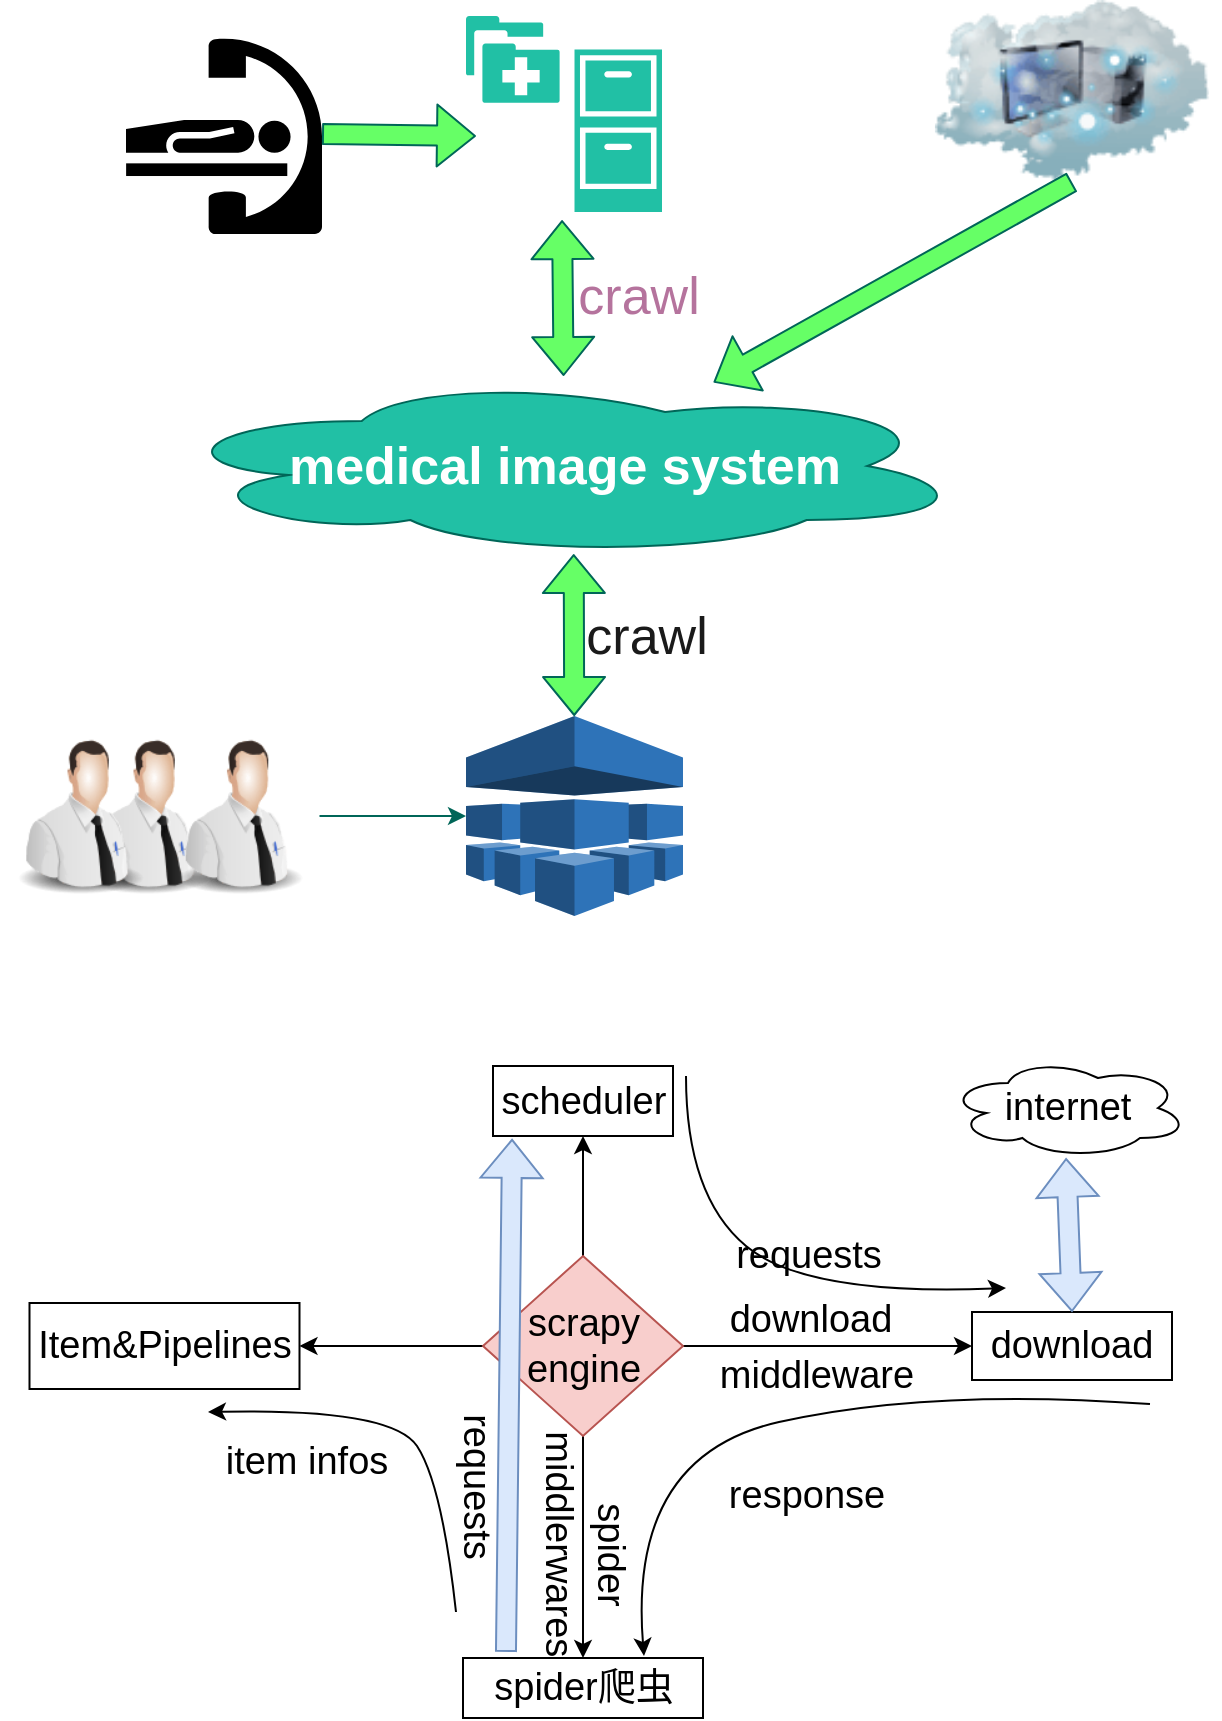 <mxfile version="18.0.6" type="github">
  <diagram id="zpWfCR6iwj-UCEg8vkta" name="Page-1">
    <mxGraphModel dx="868" dy="476" grid="0" gridSize="10" guides="1" tooltips="1" connect="1" arrows="1" fold="1" page="1" pageScale="1" pageWidth="850" pageHeight="1100" math="0" shadow="0">
      <root>
        <mxCell id="0" />
        <mxCell id="1" parent="0" />
        <mxCell id="X0EkLnCOXuJng3iPLUCG-1" value="" style="shape=mxgraph.signs.healthcare.medical_records;html=1;pointerEvents=1;strokeColor=none;verticalLabelPosition=bottom;verticalAlign=top;align=center;fillColor=#21C0A5;fontColor=#5C5C5C;" parent="1" vertex="1">
          <mxGeometry x="400" y="130" width="98" height="98" as="geometry" />
        </mxCell>
        <mxCell id="X0EkLnCOXuJng3iPLUCG-5" value="" style="shape=mxgraph.signs.healthcare.cath_lab;html=1;pointerEvents=1;fillColor=#000000;strokeColor=none;verticalLabelPosition=bottom;verticalAlign=top;align=center;rounded=0;sketch=0;fontColor=#5C5C5C;" parent="1" vertex="1">
          <mxGeometry x="230" y="139" width="98" height="100" as="geometry" />
        </mxCell>
        <mxCell id="X0EkLnCOXuJng3iPLUCG-7" value="" style="shape=flexArrow;endArrow=classic;html=1;rounded=1;sketch=0;fontColor=#5C5C5C;strokeColor=#006658;fillColor=#66FF66;curved=0;exitX=1;exitY=0.5;exitDx=0;exitDy=0;exitPerimeter=0;entryX=0.051;entryY=0.612;entryDx=0;entryDy=0;entryPerimeter=0;" parent="1" source="X0EkLnCOXuJng3iPLUCG-5" target="X0EkLnCOXuJng3iPLUCG-1" edge="1">
          <mxGeometry width="50" height="50" relative="1" as="geometry">
            <mxPoint x="400" y="240" as="sourcePoint" />
            <mxPoint x="370" y="200" as="targetPoint" />
          </mxGeometry>
        </mxCell>
        <mxCell id="X0EkLnCOXuJng3iPLUCG-8" value="&lt;font color=&quot;#FFFFFF&quot;&gt;&lt;b&gt;&lt;font style=&quot;font-size: 26px&quot;&gt;medical image system&lt;/font&gt;&lt;/b&gt;&lt;/font&gt;" style="ellipse;shape=cloud;whiteSpace=wrap;html=1;rounded=0;sketch=0;fontColor=#5C5C5C;strokeColor=#006658;fillColor=#21C0A5;" parent="1" vertex="1">
          <mxGeometry x="246.75" y="310" width="404.5" height="90" as="geometry" />
        </mxCell>
        <mxCell id="X0EkLnCOXuJng3iPLUCG-9" value="" style="shape=flexArrow;endArrow=classic;startArrow=classic;html=1;rounded=1;sketch=0;fontColor=#5C5C5C;strokeColor=#006658;fillColor=#66FF66;curved=0;entryX=0.49;entryY=1.041;entryDx=0;entryDy=0;entryPerimeter=0;" parent="1" source="X0EkLnCOXuJng3iPLUCG-8" target="X0EkLnCOXuJng3iPLUCG-1" edge="1">
          <mxGeometry width="100" height="100" relative="1" as="geometry">
            <mxPoint x="130" y="540" as="sourcePoint" />
            <mxPoint x="230" y="440" as="targetPoint" />
          </mxGeometry>
        </mxCell>
        <mxCell id="X0EkLnCOXuJng3iPLUCG-11" value="" style="shape=flexArrow;endArrow=classic;startArrow=classic;html=1;rounded=1;sketch=0;fontSize=26;fontColor=#FFFFFF;strokeColor=#006658;fillColor=#66FF66;curved=0;entryX=0.512;entryY=0.989;entryDx=0;entryDy=0;entryPerimeter=0;" parent="1" source="X0EkLnCOXuJng3iPLUCG-12" target="X0EkLnCOXuJng3iPLUCG-8" edge="1">
          <mxGeometry width="100" height="100" relative="1" as="geometry">
            <mxPoint x="454" y="470" as="sourcePoint" />
            <mxPoint x="190" y="440" as="targetPoint" />
          </mxGeometry>
        </mxCell>
        <mxCell id="X0EkLnCOXuJng3iPLUCG-12" value="" style="outlineConnect=0;dashed=0;verticalLabelPosition=bottom;verticalAlign=top;align=center;html=1;shape=mxgraph.aws3.machine_learning;fillColor=#2E73B8;gradientColor=none;rounded=0;sketch=0;fontSize=26;fontColor=#FFFFFF;strokeColor=#006658;" parent="1" vertex="1">
          <mxGeometry x="400" y="480" width="108.5" height="100" as="geometry" />
        </mxCell>
        <mxCell id="X0EkLnCOXuJng3iPLUCG-13" value="" style="image;html=1;image=img/lib/clip_art/people/Tech_Man_128x128.png;rounded=0;sketch=0;fontSize=26;fontColor=#FFFFFF;strokeColor=#006658;fillColor=#21C0A5;" parent="1" vertex="1">
          <mxGeometry x="200" y="490" width="80" height="80" as="geometry" />
        </mxCell>
        <mxCell id="X0EkLnCOXuJng3iPLUCG-14" value="" style="image;html=1;image=img/lib/clip_art/people/Tech_Man_128x128.png;rounded=0;sketch=0;fontSize=26;fontColor=#FFFFFF;strokeColor=#006658;fillColor=#21C0A5;" parent="1" vertex="1">
          <mxGeometry x="167" y="490" width="80" height="80" as="geometry" />
        </mxCell>
        <mxCell id="X0EkLnCOXuJng3iPLUCG-16" value="" style="edgeStyle=orthogonalEdgeStyle;curved=0;rounded=1;sketch=0;orthogonalLoop=1;jettySize=auto;html=1;fontSize=26;fontColor=#FFFFFF;strokeColor=#006658;fillColor=#66FF66;" parent="1" source="X0EkLnCOXuJng3iPLUCG-15" target="X0EkLnCOXuJng3iPLUCG-12" edge="1">
          <mxGeometry relative="1" as="geometry" />
        </mxCell>
        <mxCell id="X0EkLnCOXuJng3iPLUCG-15" value="" style="image;html=1;image=img/lib/clip_art/people/Tech_Man_128x128.png;rounded=0;sketch=0;fontSize=26;fontColor=#FFFFFF;strokeColor=#006658;fillColor=#21C0A5;" parent="1" vertex="1">
          <mxGeometry x="246.75" y="490" width="80" height="80" as="geometry" />
        </mxCell>
        <mxCell id="X0EkLnCOXuJng3iPLUCG-17" value="&lt;font color=&quot;#1A1A1A&quot;&gt;crawl&lt;/font&gt;" style="text;html=1;align=center;verticalAlign=middle;resizable=0;points=[];autosize=1;strokeColor=none;fillColor=none;fontSize=26;fontColor=#FFFFFF;" parent="1" vertex="1">
          <mxGeometry x="450" y="420" width="80" height="40" as="geometry" />
        </mxCell>
        <mxCell id="X0EkLnCOXuJng3iPLUCG-18" value="&lt;font color=&quot;#B5739D&quot;&gt;crawl&lt;/font&gt;" style="text;html=1;align=center;verticalAlign=middle;resizable=0;points=[];autosize=1;strokeColor=none;fillColor=none;fontSize=26;fontColor=#1A1A1A;" parent="1" vertex="1">
          <mxGeometry x="446" y="250" width="80" height="40" as="geometry" />
        </mxCell>
        <mxCell id="X0EkLnCOXuJng3iPLUCG-19" value="" style="image;html=1;image=img/lib/clip_art/networking/Cloud_Computer_128x128.png;rounded=0;sketch=0;fontSize=26;fontColor=#B5739D;strokeColor=#006658;fillColor=#21C0A5;" parent="1" vertex="1">
          <mxGeometry x="629" y="122" width="148" height="91" as="geometry" />
        </mxCell>
        <mxCell id="X0EkLnCOXuJng3iPLUCG-20" value="" style="shape=flexArrow;endArrow=classic;html=1;rounded=1;sketch=0;fontSize=26;fontColor=#B5739D;strokeColor=#006658;fillColor=#66FF66;curved=0;exitX=0.5;exitY=1;exitDx=0;exitDy=0;" parent="1" source="X0EkLnCOXuJng3iPLUCG-19" target="X0EkLnCOXuJng3iPLUCG-8" edge="1">
          <mxGeometry width="50" height="50" relative="1" as="geometry">
            <mxPoint x="95" y="352" as="sourcePoint" />
            <mxPoint x="145" y="302" as="targetPoint" />
          </mxGeometry>
        </mxCell>
        <mxCell id="ZSQIsq2KYaw6WXoADdSx-8" style="edgeStyle=orthogonalEdgeStyle;rounded=0;orthogonalLoop=1;jettySize=auto;html=1;exitX=1;exitY=0.5;exitDx=0;exitDy=0;entryX=0;entryY=0.5;entryDx=0;entryDy=0;fontSize=19;" parent="1" source="ZSQIsq2KYaw6WXoADdSx-1" target="ZSQIsq2KYaw6WXoADdSx-5" edge="1">
          <mxGeometry relative="1" as="geometry" />
        </mxCell>
        <mxCell id="ZSQIsq2KYaw6WXoADdSx-11" value="" style="edgeStyle=orthogonalEdgeStyle;rounded=0;orthogonalLoop=1;jettySize=auto;html=1;fontSize=19;" parent="1" source="ZSQIsq2KYaw6WXoADdSx-1" target="ZSQIsq2KYaw6WXoADdSx-2" edge="1">
          <mxGeometry relative="1" as="geometry" />
        </mxCell>
        <mxCell id="ZSQIsq2KYaw6WXoADdSx-12" value="" style="edgeStyle=orthogonalEdgeStyle;rounded=0;orthogonalLoop=1;jettySize=auto;html=1;fontSize=19;" parent="1" source="ZSQIsq2KYaw6WXoADdSx-1" target="ZSQIsq2KYaw6WXoADdSx-6" edge="1">
          <mxGeometry relative="1" as="geometry" />
        </mxCell>
        <mxCell id="ZSQIsq2KYaw6WXoADdSx-13" value="" style="edgeStyle=orthogonalEdgeStyle;rounded=0;orthogonalLoop=1;jettySize=auto;html=1;fontSize=19;" parent="1" source="ZSQIsq2KYaw6WXoADdSx-1" target="ZSQIsq2KYaw6WXoADdSx-3" edge="1">
          <mxGeometry relative="1" as="geometry" />
        </mxCell>
        <mxCell id="ZSQIsq2KYaw6WXoADdSx-1" value="&lt;font style=&quot;font-size: 19px&quot;&gt;scrapy engine&lt;/font&gt;" style="rhombus;whiteSpace=wrap;html=1;fillColor=#f8cecc;strokeColor=#b85450;" parent="1" vertex="1">
          <mxGeometry x="408.5" y="750" width="100" height="90" as="geometry" />
        </mxCell>
        <mxCell id="ZSQIsq2KYaw6WXoADdSx-2" value="scheduler" style="rounded=0;whiteSpace=wrap;html=1;fontSize=19;" parent="1" vertex="1">
          <mxGeometry x="413.5" y="655" width="90" height="35" as="geometry" />
        </mxCell>
        <mxCell id="ZSQIsq2KYaw6WXoADdSx-3" value="Item&amp;amp;Pipelines" style="rounded=0;whiteSpace=wrap;html=1;fontSize=19;" parent="1" vertex="1">
          <mxGeometry x="181.75" y="773.5" width="135" height="43" as="geometry" />
        </mxCell>
        <mxCell id="ZSQIsq2KYaw6WXoADdSx-4" value="internet" style="ellipse;shape=cloud;whiteSpace=wrap;html=1;fontSize=19;" parent="1" vertex="1">
          <mxGeometry x="641" y="651" width="120" height="50" as="geometry" />
        </mxCell>
        <mxCell id="ZSQIsq2KYaw6WXoADdSx-5" value="download" style="rounded=0;whiteSpace=wrap;html=1;fontSize=19;" parent="1" vertex="1">
          <mxGeometry x="653" y="778" width="100" height="34" as="geometry" />
        </mxCell>
        <mxCell id="ZSQIsq2KYaw6WXoADdSx-6" value="spider爬虫" style="rounded=0;whiteSpace=wrap;html=1;fontSize=19;" parent="1" vertex="1">
          <mxGeometry x="398.5" y="951" width="120" height="30" as="geometry" />
        </mxCell>
        <mxCell id="ZSQIsq2KYaw6WXoADdSx-7" value="" style="shape=flexArrow;endArrow=classic;startArrow=classic;html=1;rounded=0;fontSize=19;entryX=0.492;entryY=1;entryDx=0;entryDy=0;entryPerimeter=0;exitX=0.5;exitY=0;exitDx=0;exitDy=0;fillColor=#dae8fc;strokeColor=#6c8ebf;" parent="1" source="ZSQIsq2KYaw6WXoADdSx-5" target="ZSQIsq2KYaw6WXoADdSx-4" edge="1">
          <mxGeometry width="100" height="100" relative="1" as="geometry">
            <mxPoint x="616" y="780" as="sourcePoint" />
            <mxPoint x="716" y="710" as="targetPoint" />
          </mxGeometry>
        </mxCell>
        <mxCell id="ZSQIsq2KYaw6WXoADdSx-9" value="download" style="text;html=1;align=center;verticalAlign=middle;resizable=0;points=[];autosize=1;strokeColor=none;fillColor=none;fontSize=19;" parent="1" vertex="1">
          <mxGeometry x="526" y="768" width="91" height="27" as="geometry" />
        </mxCell>
        <mxCell id="ZSQIsq2KYaw6WXoADdSx-15" value="&amp;nbsp;middlerwares" style="text;html=1;align=center;verticalAlign=middle;resizable=0;points=[];autosize=1;strokeColor=none;fillColor=none;fontSize=19;rotation=90;" parent="1" vertex="1">
          <mxGeometry x="382.5" y="877" width="128" height="27" as="geometry" />
        </mxCell>
        <mxCell id="ZSQIsq2KYaw6WXoADdSx-16" value="" style="shape=flexArrow;endArrow=classic;html=1;rounded=0;fontSize=19;entryX=0.106;entryY=1.04;entryDx=0;entryDy=0;entryPerimeter=0;exitX=0.179;exitY=-0.1;exitDx=0;exitDy=0;exitPerimeter=0;fillColor=#dae8fc;strokeColor=#6c8ebf;" parent="1" source="ZSQIsq2KYaw6WXoADdSx-6" target="ZSQIsq2KYaw6WXoADdSx-2" edge="1">
          <mxGeometry width="50" height="50" relative="1" as="geometry">
            <mxPoint x="370" y="1000" as="sourcePoint" />
            <mxPoint x="420" y="950" as="targetPoint" />
          </mxGeometry>
        </mxCell>
        <mxCell id="ZSQIsq2KYaw6WXoADdSx-17" value="requests" style="text;html=1;align=center;verticalAlign=middle;resizable=0;points=[];autosize=1;strokeColor=none;fillColor=none;fontSize=19;rotation=90;" parent="1" vertex="1">
          <mxGeometry x="360" y="850" width="90" height="30" as="geometry" />
        </mxCell>
        <mxCell id="ZSQIsq2KYaw6WXoADdSx-18" value="" style="curved=1;endArrow=classic;html=1;rounded=0;fontSize=19;" parent="1" edge="1">
          <mxGeometry width="50" height="50" relative="1" as="geometry">
            <mxPoint x="510" y="660" as="sourcePoint" />
            <mxPoint x="670" y="766" as="targetPoint" />
            <Array as="points">
              <mxPoint x="510" y="720" />
              <mxPoint x="570" y="770" />
            </Array>
          </mxGeometry>
        </mxCell>
        <mxCell id="ZSQIsq2KYaw6WXoADdSx-19" value="requests" style="text;html=1;align=center;verticalAlign=middle;resizable=0;points=[];autosize=1;strokeColor=none;fillColor=none;fontSize=19;" parent="1" vertex="1">
          <mxGeometry x="526" y="735" width="90" height="30" as="geometry" />
        </mxCell>
        <mxCell id="ZSQIsq2KYaw6WXoADdSx-20" value="" style="curved=1;endArrow=classic;html=1;rounded=0;fontSize=19;" parent="1" edge="1">
          <mxGeometry width="50" height="50" relative="1" as="geometry">
            <mxPoint x="742" y="824" as="sourcePoint" />
            <mxPoint x="489" y="950" as="targetPoint" />
            <Array as="points">
              <mxPoint x="632" y="816" />
              <mxPoint x="481" y="850" />
            </Array>
          </mxGeometry>
        </mxCell>
        <mxCell id="ZSQIsq2KYaw6WXoADdSx-21" value="response" style="text;html=1;align=center;verticalAlign=middle;resizable=0;points=[];autosize=1;strokeColor=none;fillColor=none;fontSize=19;" parent="1" vertex="1">
          <mxGeometry x="525" y="855" width="90" height="30" as="geometry" />
        </mxCell>
        <mxCell id="ZSQIsq2KYaw6WXoADdSx-22" value="" style="curved=1;endArrow=classic;html=1;rounded=0;fontSize=19;" parent="1" edge="1">
          <mxGeometry width="50" height="50" relative="1" as="geometry">
            <mxPoint x="395" y="928" as="sourcePoint" />
            <mxPoint x="271" y="828" as="targetPoint" />
            <Array as="points">
              <mxPoint x="388" y="864" />
              <mxPoint x="363" y="826" />
            </Array>
          </mxGeometry>
        </mxCell>
        <mxCell id="ZSQIsq2KYaw6WXoADdSx-23" value="item infos" style="edgeLabel;html=1;align=center;verticalAlign=middle;resizable=0;points=[];fontSize=19;" parent="ZSQIsq2KYaw6WXoADdSx-22" vertex="1" connectable="0">
          <mxGeometry x="0.455" y="6" relative="1" as="geometry">
            <mxPoint x="-6" y="20" as="offset" />
          </mxGeometry>
        </mxCell>
        <mxCell id="SZ6FNjGX10ZZTy3rnK0q-1" value="&lt;font style=&quot;font-size: 19px;&quot;&gt; middleware&lt;/font&gt;" style="text;html=1;align=center;verticalAlign=middle;resizable=0;points=[];autosize=1;strokeColor=none;fillColor=none;" parent="1" vertex="1">
          <mxGeometry x="521" y="800" width="107" height="20" as="geometry" />
        </mxCell>
        <mxCell id="SZ6FNjGX10ZZTy3rnK0q-2" value="spider" style="text;html=1;align=center;verticalAlign=middle;resizable=0;points=[];autosize=1;strokeColor=none;fillColor=none;fontSize=19;rotation=90;" parent="1" vertex="1">
          <mxGeometry x="441.5" y="885" width="62" height="27" as="geometry" />
        </mxCell>
      </root>
    </mxGraphModel>
  </diagram>
</mxfile>
